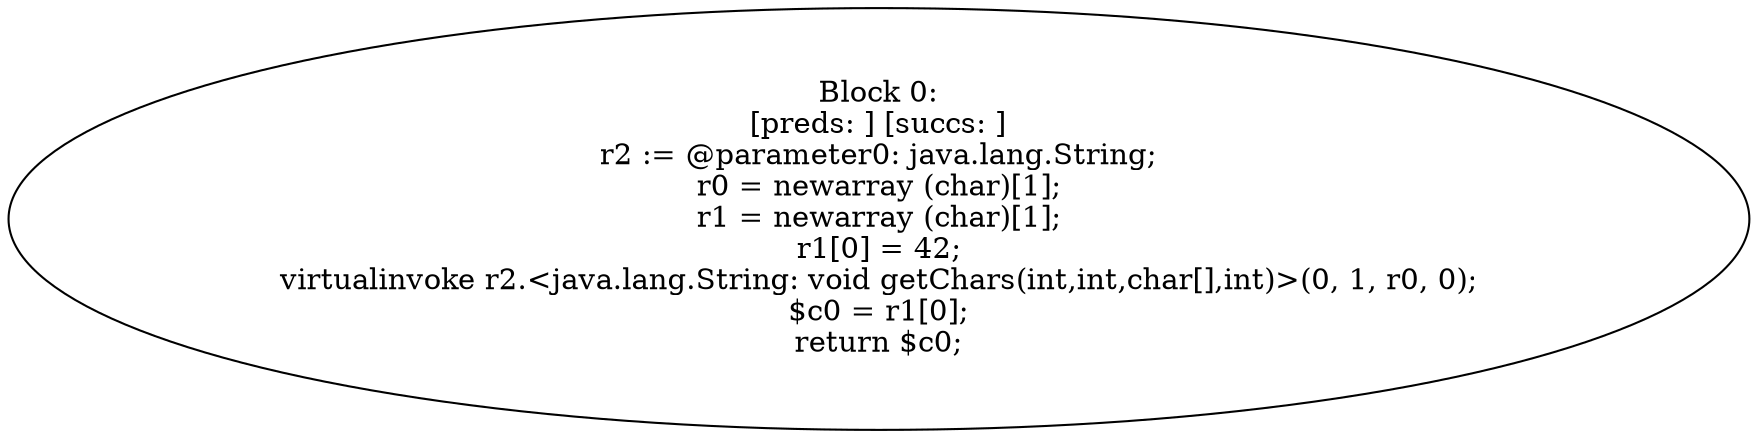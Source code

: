 digraph "unitGraph" {
    "Block 0:
[preds: ] [succs: ]
r2 := @parameter0: java.lang.String;
r0 = newarray (char)[1];
r1 = newarray (char)[1];
r1[0] = 42;
virtualinvoke r2.<java.lang.String: void getChars(int,int,char[],int)>(0, 1, r0, 0);
$c0 = r1[0];
return $c0;
"
}
